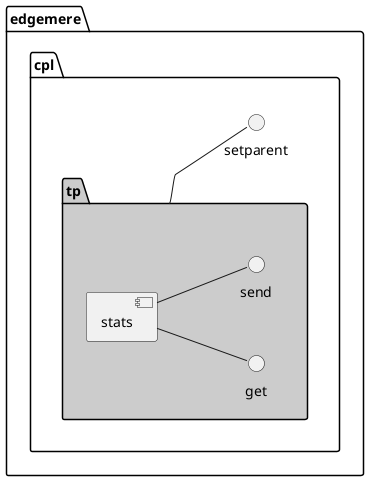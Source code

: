 @startuml
left to right direction


    package "edgemere" as edgemere {
package "cpl" as edgemerecpl {
 component "tp" as edgemerecpltp
 interface "setparent" as edgemerecpltpsetparent
edgemerecpltp -- edgemerecpltpsetparent
}
}

    
    package "edgemere" as edgemere {
package "cpl" as edgemerecpl {
package "tp" as edgemerecpltp #cccccc {
 component "stats" as edgemerecpltpstats
 interface "get" as edgemerecpltpstatsget
edgemerecpltpstats -- edgemerecpltpstatsget
}
}
}

    
    package "edgemere" as edgemere {
package "cpl" as edgemerecpl {
package "tp" as edgemerecpltp #cccccc {
 component "stats" as edgemerecpltpstats
 interface "send" as edgemerecpltpstatssend
edgemerecpltpstats -- edgemerecpltpstatssend
}
}
}

    














































@enduml
